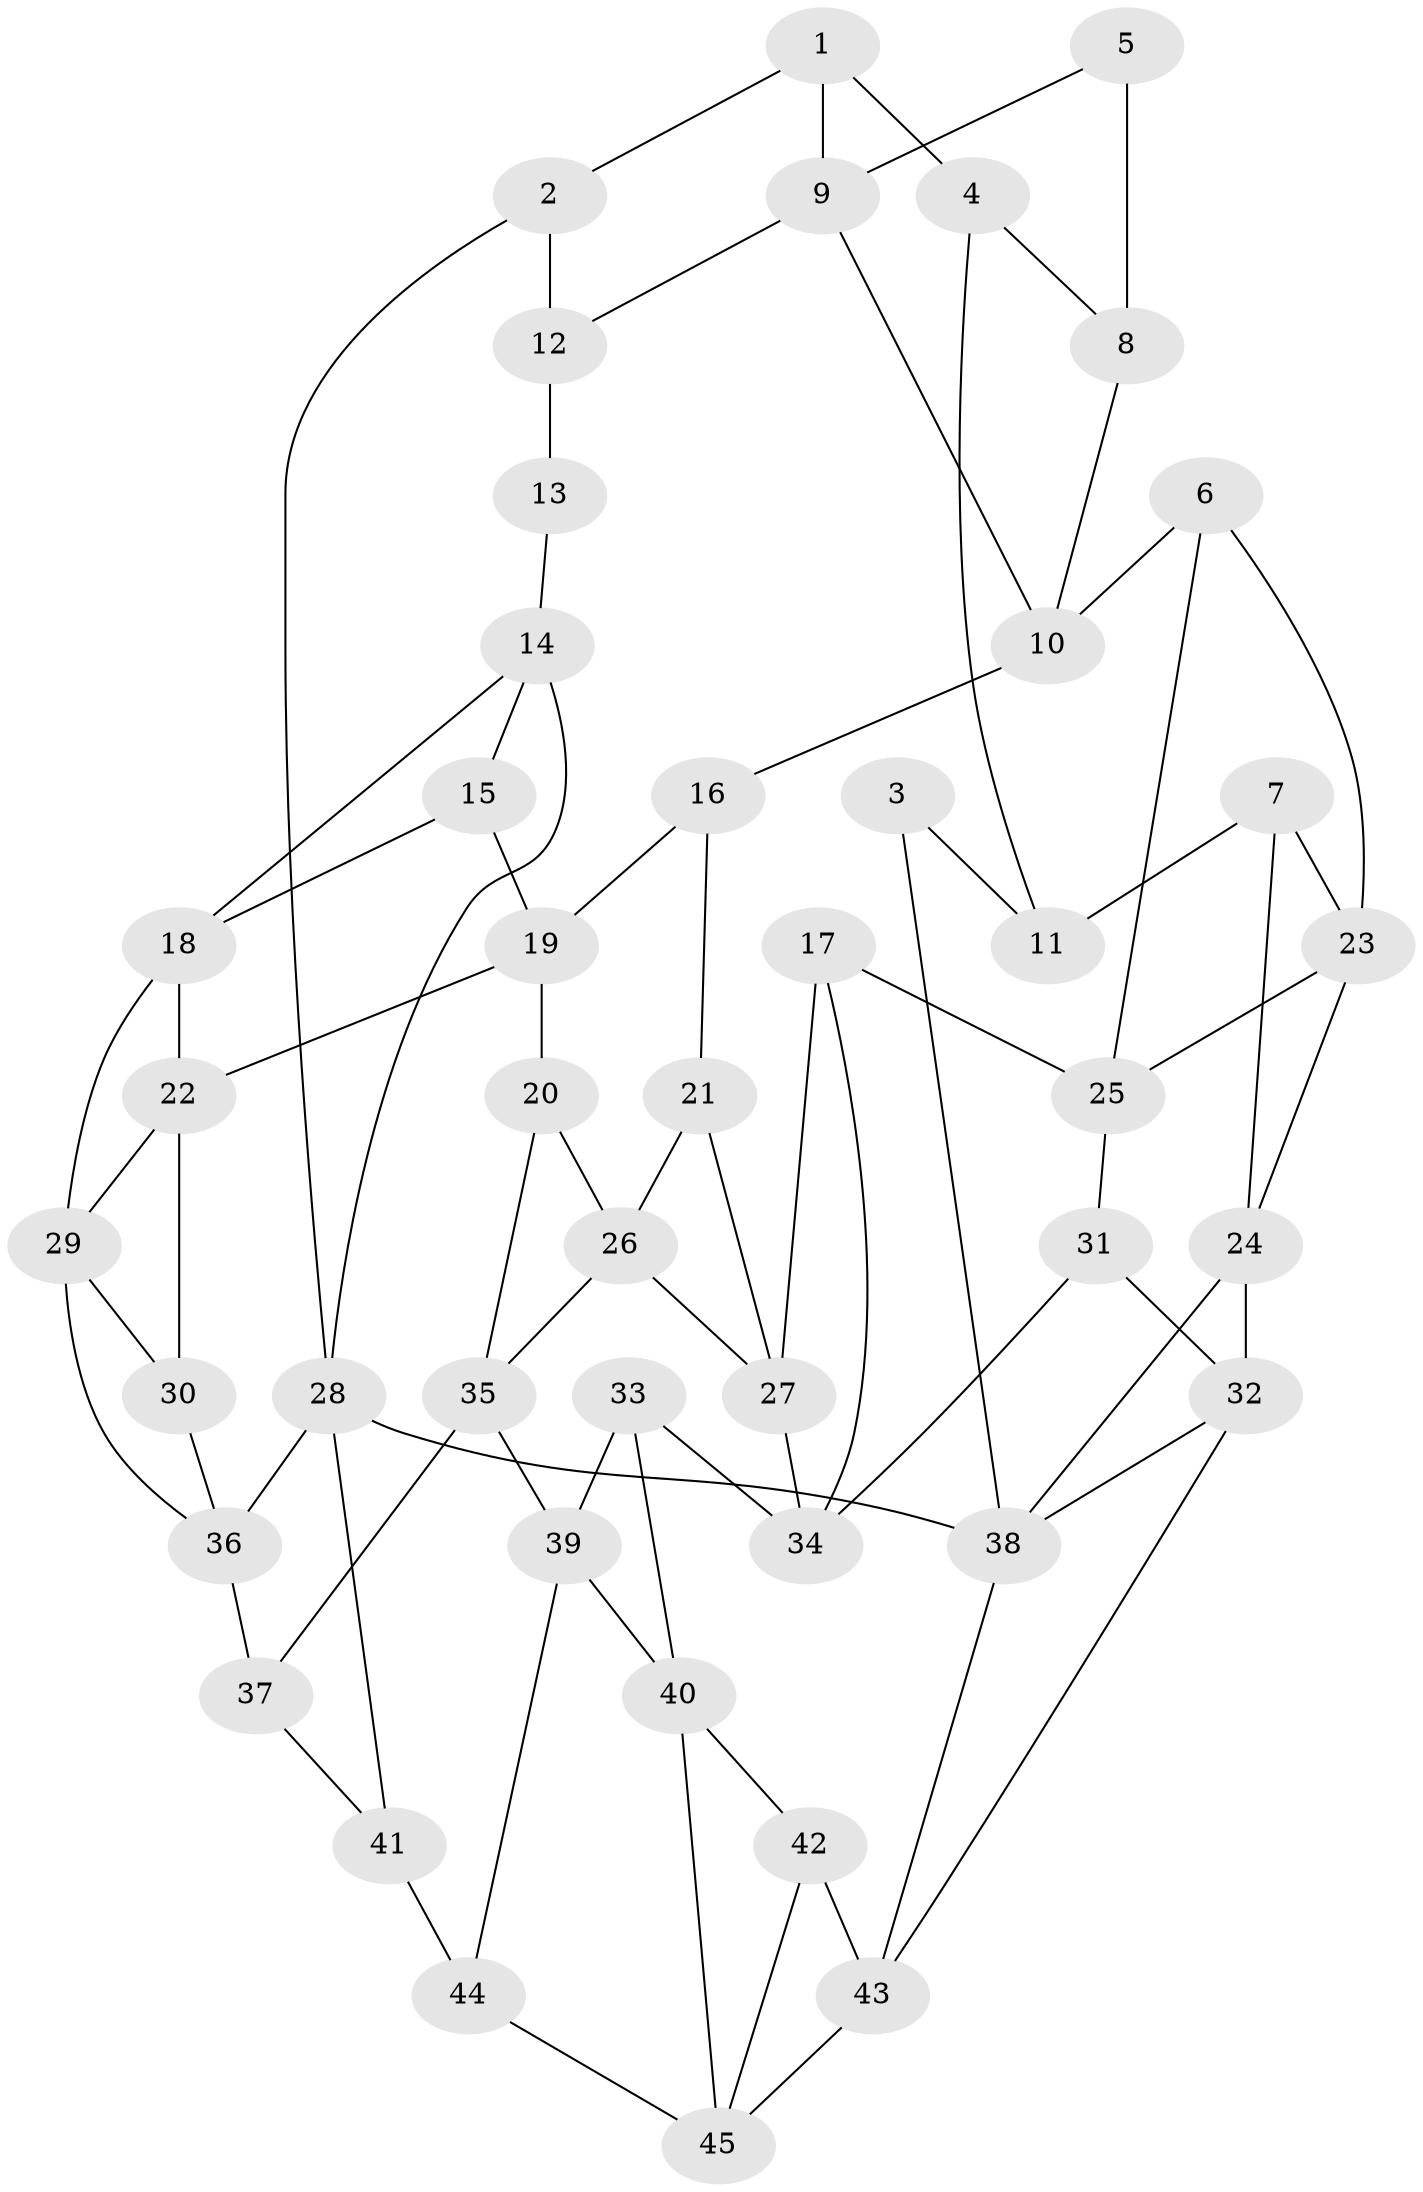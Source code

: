 // original degree distribution, {3: 0.03333333333333333, 4: 0.2222222222222222, 5: 0.5222222222222223, 6: 0.2222222222222222}
// Generated by graph-tools (version 1.1) at 2025/03/03/09/25 03:03:23]
// undirected, 45 vertices, 78 edges
graph export_dot {
graph [start="1"]
  node [color=gray90,style=filled];
  1;
  2;
  3;
  4;
  5;
  6;
  7;
  8;
  9;
  10;
  11;
  12;
  13;
  14;
  15;
  16;
  17;
  18;
  19;
  20;
  21;
  22;
  23;
  24;
  25;
  26;
  27;
  28;
  29;
  30;
  31;
  32;
  33;
  34;
  35;
  36;
  37;
  38;
  39;
  40;
  41;
  42;
  43;
  44;
  45;
  1 -- 2 [weight=1.0];
  1 -- 4 [weight=1.0];
  1 -- 9 [weight=1.0];
  2 -- 12 [weight=1.0];
  2 -- 28 [weight=1.0];
  3 -- 11 [weight=2.0];
  3 -- 38 [weight=1.0];
  4 -- 8 [weight=1.0];
  4 -- 11 [weight=1.0];
  5 -- 8 [weight=2.0];
  5 -- 9 [weight=1.0];
  6 -- 10 [weight=1.0];
  6 -- 23 [weight=1.0];
  6 -- 25 [weight=1.0];
  7 -- 11 [weight=2.0];
  7 -- 23 [weight=1.0];
  7 -- 24 [weight=1.0];
  8 -- 10 [weight=1.0];
  9 -- 10 [weight=1.0];
  9 -- 12 [weight=1.0];
  10 -- 16 [weight=1.0];
  12 -- 13 [weight=2.0];
  13 -- 14 [weight=1.0];
  14 -- 15 [weight=1.0];
  14 -- 18 [weight=1.0];
  14 -- 28 [weight=1.0];
  15 -- 18 [weight=1.0];
  15 -- 19 [weight=1.0];
  16 -- 19 [weight=1.0];
  16 -- 21 [weight=1.0];
  17 -- 25 [weight=1.0];
  17 -- 27 [weight=1.0];
  17 -- 34 [weight=1.0];
  18 -- 22 [weight=1.0];
  18 -- 29 [weight=1.0];
  19 -- 20 [weight=1.0];
  19 -- 22 [weight=1.0];
  20 -- 26 [weight=1.0];
  20 -- 35 [weight=1.0];
  21 -- 26 [weight=1.0];
  21 -- 27 [weight=1.0];
  22 -- 29 [weight=1.0];
  22 -- 30 [weight=1.0];
  23 -- 24 [weight=1.0];
  23 -- 25 [weight=1.0];
  24 -- 32 [weight=1.0];
  24 -- 38 [weight=1.0];
  25 -- 31 [weight=1.0];
  26 -- 27 [weight=1.0];
  26 -- 35 [weight=1.0];
  27 -- 34 [weight=1.0];
  28 -- 36 [weight=1.0];
  28 -- 38 [weight=2.0];
  28 -- 41 [weight=1.0];
  29 -- 30 [weight=1.0];
  29 -- 36 [weight=1.0];
  30 -- 36 [weight=1.0];
  31 -- 32 [weight=1.0];
  31 -- 34 [weight=1.0];
  32 -- 38 [weight=1.0];
  32 -- 43 [weight=1.0];
  33 -- 34 [weight=1.0];
  33 -- 39 [weight=1.0];
  33 -- 40 [weight=1.0];
  35 -- 37 [weight=1.0];
  35 -- 39 [weight=1.0];
  36 -- 37 [weight=1.0];
  37 -- 41 [weight=1.0];
  38 -- 43 [weight=1.0];
  39 -- 40 [weight=1.0];
  39 -- 44 [weight=1.0];
  40 -- 42 [weight=1.0];
  40 -- 45 [weight=1.0];
  41 -- 44 [weight=2.0];
  42 -- 43 [weight=2.0];
  42 -- 45 [weight=1.0];
  43 -- 45 [weight=1.0];
  44 -- 45 [weight=1.0];
}
